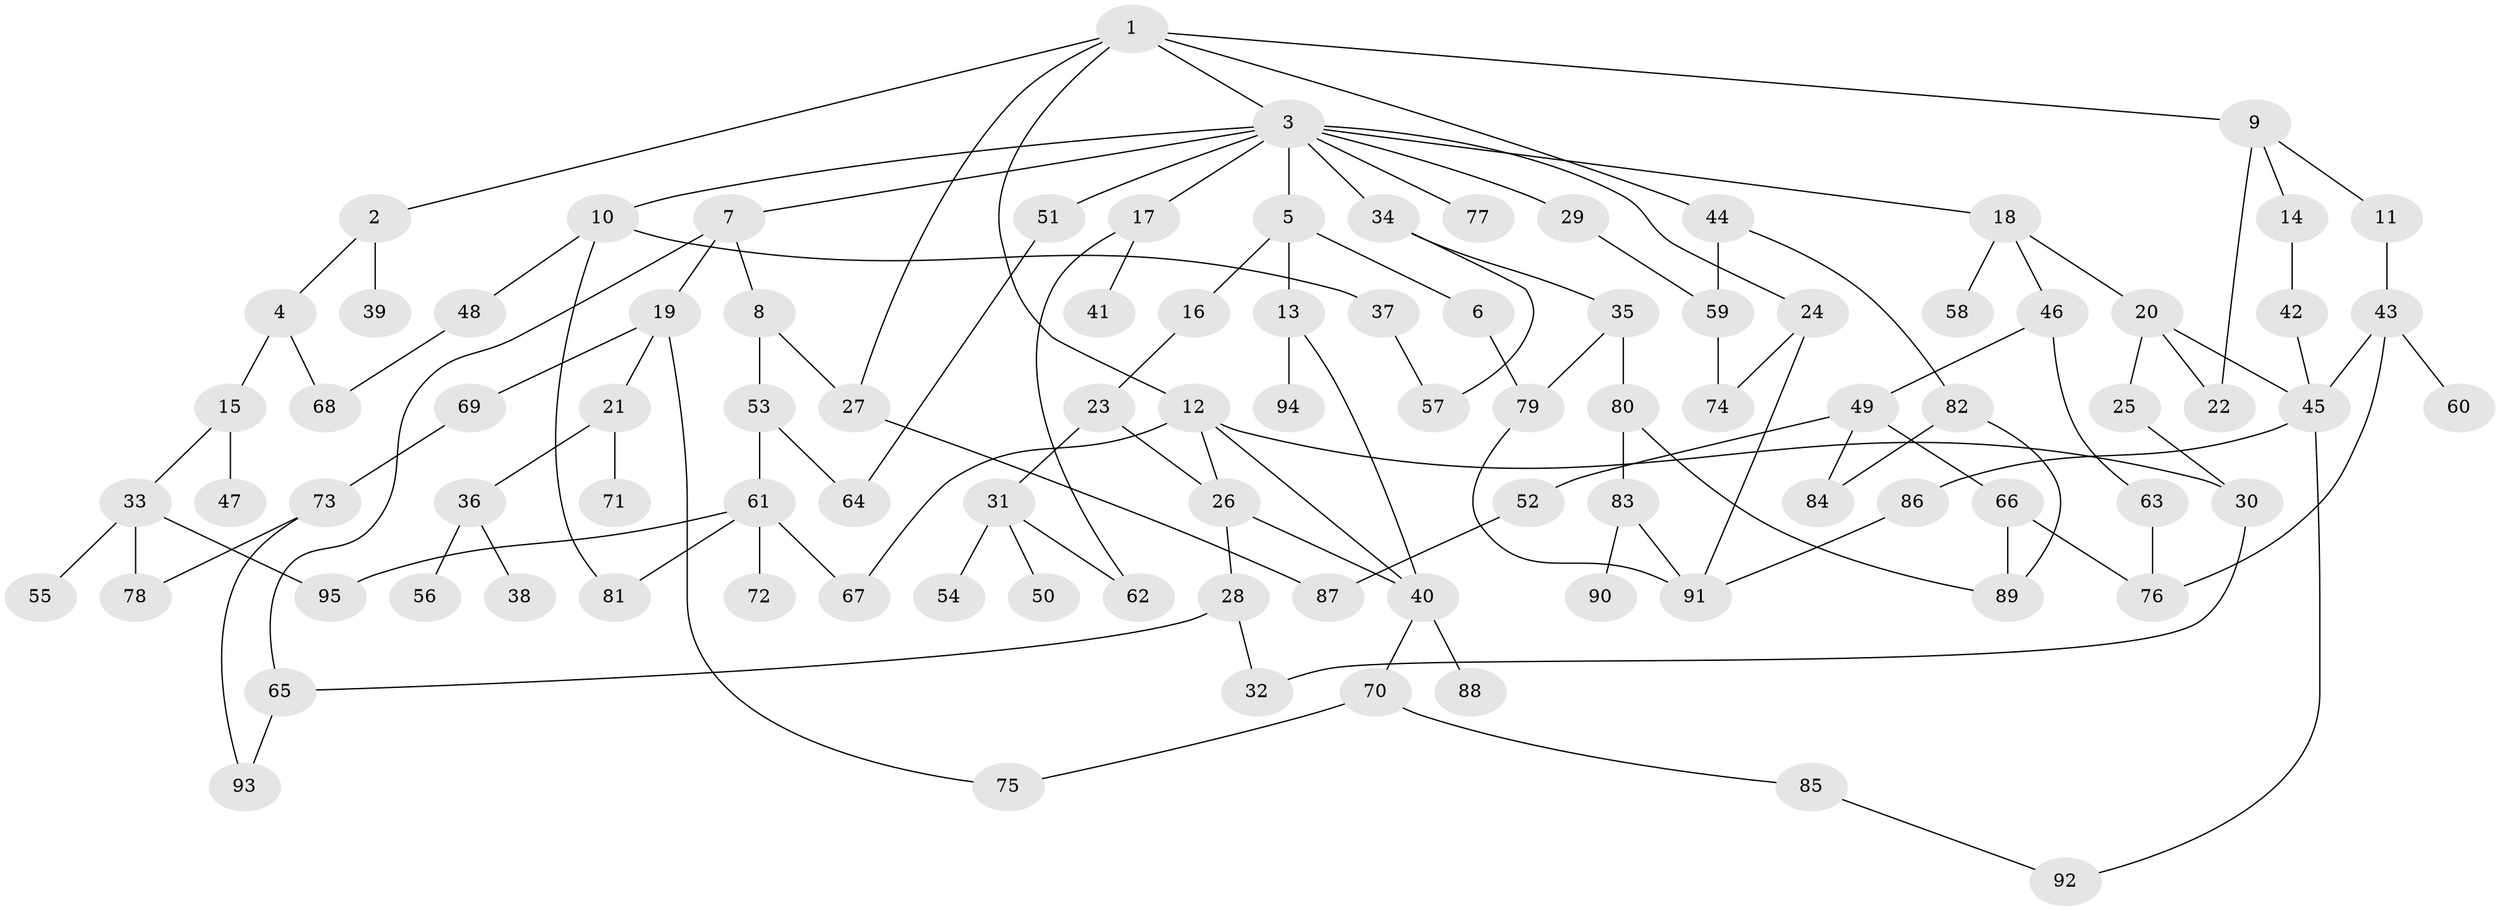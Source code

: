 // coarse degree distribution, {6: 0.034482758620689655, 3: 0.3448275862068966, 10: 0.017241379310344827, 4: 0.1724137931034483, 5: 0.034482758620689655, 2: 0.3275862068965517, 1: 0.06896551724137931}
// Generated by graph-tools (version 1.1) at 2025/48/03/04/25 22:48:43]
// undirected, 95 vertices, 127 edges
graph export_dot {
  node [color=gray90,style=filled];
  1;
  2;
  3;
  4;
  5;
  6;
  7;
  8;
  9;
  10;
  11;
  12;
  13;
  14;
  15;
  16;
  17;
  18;
  19;
  20;
  21;
  22;
  23;
  24;
  25;
  26;
  27;
  28;
  29;
  30;
  31;
  32;
  33;
  34;
  35;
  36;
  37;
  38;
  39;
  40;
  41;
  42;
  43;
  44;
  45;
  46;
  47;
  48;
  49;
  50;
  51;
  52;
  53;
  54;
  55;
  56;
  57;
  58;
  59;
  60;
  61;
  62;
  63;
  64;
  65;
  66;
  67;
  68;
  69;
  70;
  71;
  72;
  73;
  74;
  75;
  76;
  77;
  78;
  79;
  80;
  81;
  82;
  83;
  84;
  85;
  86;
  87;
  88;
  89;
  90;
  91;
  92;
  93;
  94;
  95;
  1 -- 2;
  1 -- 3;
  1 -- 9;
  1 -- 12;
  1 -- 44;
  1 -- 27;
  2 -- 4;
  2 -- 39;
  3 -- 5;
  3 -- 7;
  3 -- 10;
  3 -- 17;
  3 -- 18;
  3 -- 24;
  3 -- 29;
  3 -- 34;
  3 -- 51;
  3 -- 77;
  4 -- 15;
  4 -- 68;
  5 -- 6;
  5 -- 13;
  5 -- 16;
  6 -- 79;
  7 -- 8;
  7 -- 19;
  7 -- 65;
  8 -- 27;
  8 -- 53;
  9 -- 11;
  9 -- 14;
  9 -- 22;
  10 -- 37;
  10 -- 48;
  10 -- 81;
  11 -- 43;
  12 -- 26;
  12 -- 30;
  12 -- 40;
  12 -- 67;
  13 -- 94;
  13 -- 40;
  14 -- 42;
  15 -- 33;
  15 -- 47;
  16 -- 23;
  17 -- 41;
  17 -- 62;
  18 -- 20;
  18 -- 46;
  18 -- 58;
  19 -- 21;
  19 -- 69;
  19 -- 75;
  20 -- 22;
  20 -- 25;
  20 -- 45;
  21 -- 36;
  21 -- 71;
  23 -- 31;
  23 -- 26;
  24 -- 74;
  24 -- 91;
  25 -- 30;
  26 -- 28;
  26 -- 40;
  27 -- 87;
  28 -- 65;
  28 -- 32;
  29 -- 59;
  30 -- 32;
  31 -- 50;
  31 -- 54;
  31 -- 62;
  33 -- 55;
  33 -- 78;
  33 -- 95;
  34 -- 35;
  34 -- 57;
  35 -- 80;
  35 -- 79;
  36 -- 38;
  36 -- 56;
  37 -- 57;
  40 -- 70;
  40 -- 88;
  42 -- 45;
  43 -- 45;
  43 -- 60;
  43 -- 76;
  44 -- 82;
  44 -- 59;
  45 -- 86;
  45 -- 92;
  46 -- 49;
  46 -- 63;
  48 -- 68;
  49 -- 52;
  49 -- 66;
  49 -- 84;
  51 -- 64;
  52 -- 87;
  53 -- 61;
  53 -- 64;
  59 -- 74;
  61 -- 67;
  61 -- 72;
  61 -- 95;
  61 -- 81;
  63 -- 76;
  65 -- 93;
  66 -- 76;
  66 -- 89;
  69 -- 73;
  70 -- 85;
  70 -- 75;
  73 -- 93;
  73 -- 78;
  79 -- 91;
  80 -- 83;
  80 -- 89;
  82 -- 84;
  82 -- 89;
  83 -- 90;
  83 -- 91;
  85 -- 92;
  86 -- 91;
}
